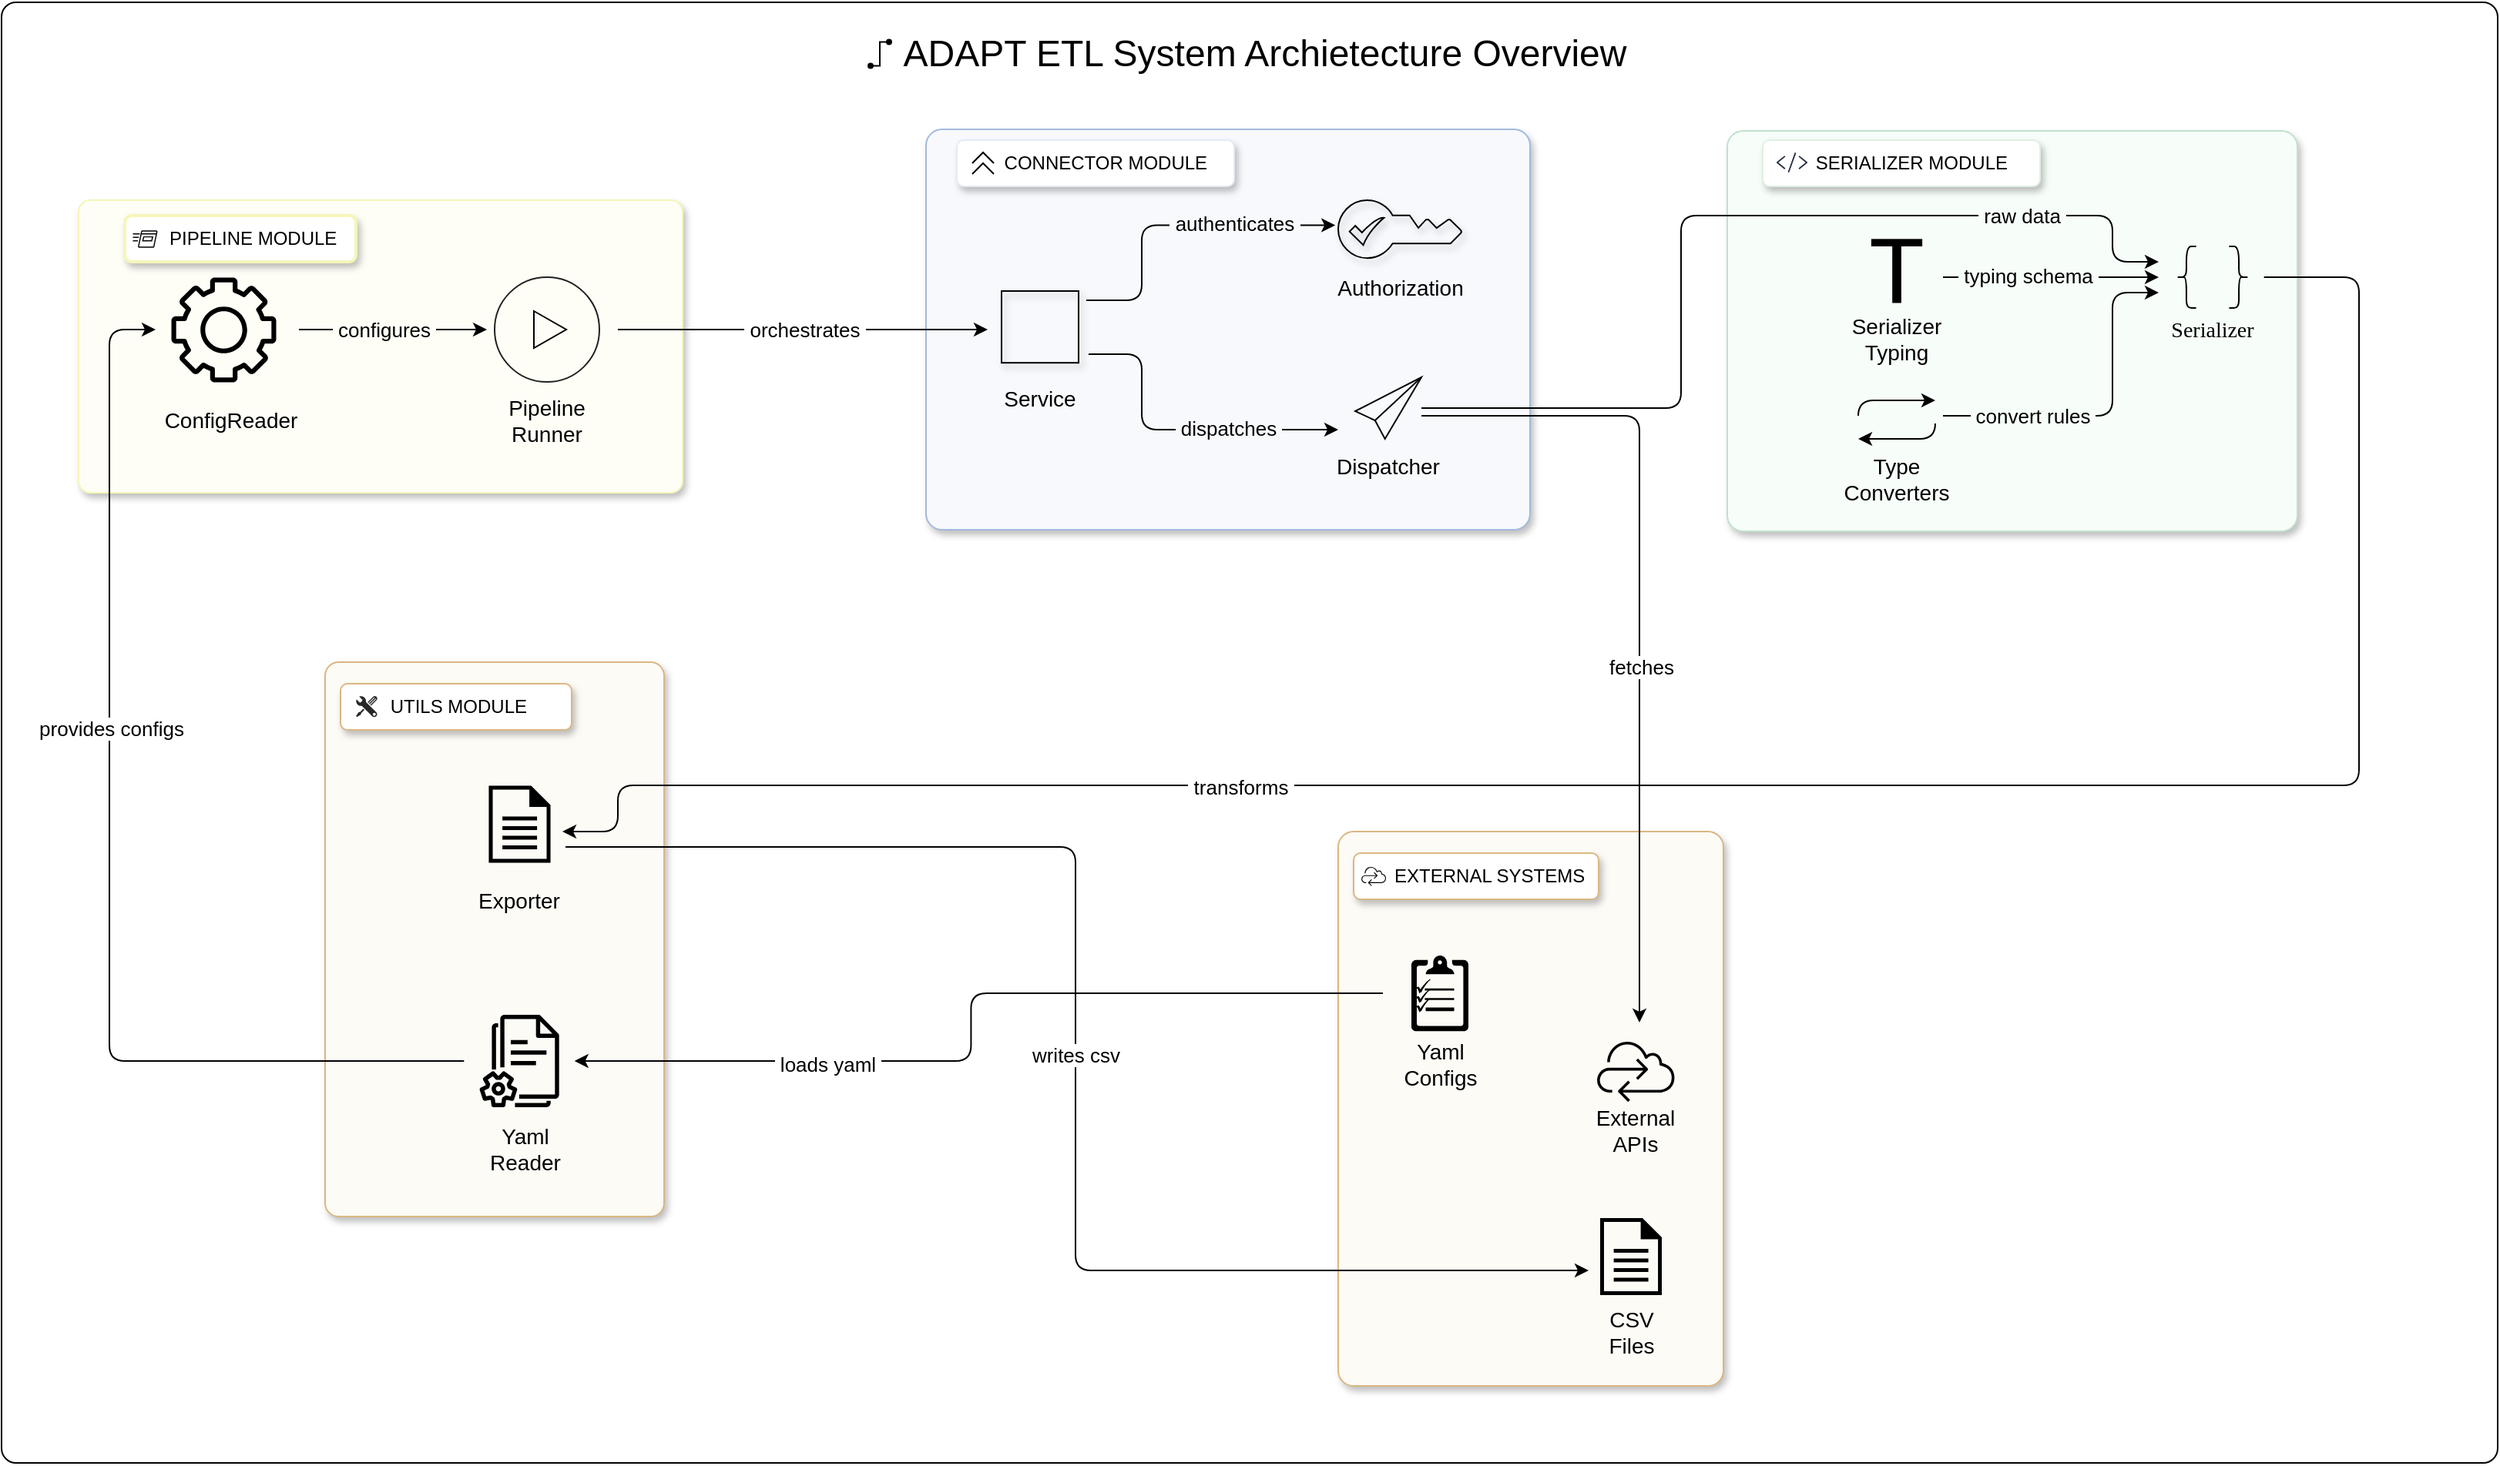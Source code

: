 <mxfile version="27.0.9">
  <diagram name="ADaPT ETL System Architecture Overview" id="7pOPjzTfK8qKfW7MXXrZ">
    <mxGraphModel dx="1763" dy="1303" grid="1" gridSize="10" guides="1" tooltips="1" connect="1" arrows="1" fold="1" page="1" pageScale="1" pageWidth="827" pageHeight="1169" math="0" shadow="0">
      <root>
        <mxCell id="0" />
        <mxCell id="1" parent="0" />
        <mxCell id="VY3dcJ5x0DCgXb4jfOs8-168" value="" style="rounded=1;whiteSpace=wrap;html=1;arcSize=1;" vertex="1" parent="1">
          <mxGeometry x="10" y="91.48" width="1620" height="948.52" as="geometry" />
        </mxCell>
        <mxCell id="VY3dcJ5x0DCgXb4jfOs8-24" value="" style="rounded=1;whiteSpace=wrap;html=1;fillColor=#F7F9FD;strokeColor=#A2BADE;gradientColor=none;arcSize=4;shadow=1;" vertex="1" parent="1">
          <mxGeometry x="610" y="174" width="392" height="260" as="geometry" />
        </mxCell>
        <mxCell id="VY3dcJ5x0DCgXb4jfOs8-89" value="" style="rounded=1;whiteSpace=wrap;html=1;fillColor=light-dark(#FDFBF6,#36210A);strokeColor=light-dark(#DAB782,#EDEDED);arcSize=4;gradientColor=none;shadow=1;" vertex="1" parent="1">
          <mxGeometry x="877.5" y="630" width="250" height="360" as="geometry" />
        </mxCell>
        <mxCell id="VY3dcJ5x0DCgXb4jfOs8-45" value="" style="rounded=1;whiteSpace=wrap;html=1;fillColor=#F7FDF9;strokeColor=#C2E1CC;gradientColor=none;arcSize=4;shadow=1;" vertex="1" parent="1">
          <mxGeometry x="1130" y="175" width="370" height="260" as="geometry" />
        </mxCell>
        <mxCell id="VY3dcJ5x0DCgXb4jfOs8-147" style="edgeStyle=orthogonalEdgeStyle;rounded=1;orthogonalLoop=1;jettySize=auto;html=1;exitX=1;exitY=0.5;exitDx=0;exitDy=0;curved=0;" edge="1" parent="1" source="VY3dcJ5x0DCgXb4jfOs8-70">
          <mxGeometry relative="1" as="geometry">
            <mxPoint x="1410" y="270" as="targetPoint" />
            <Array as="points">
              <mxPoint x="1270" y="270" />
            </Array>
          </mxGeometry>
        </mxCell>
        <mxCell id="VY3dcJ5x0DCgXb4jfOs8-155" value="&amp;nbsp;typing schema&amp;nbsp;" style="edgeLabel;html=1;align=center;verticalAlign=middle;resizable=0;points=[];labelBackgroundColor=light-dark(#f7fdf9, #ededed);fontSize=13;" vertex="1" connectable="0" parent="VY3dcJ5x0DCgXb4jfOs8-147">
          <mxGeometry x="-0.361" y="1" relative="1" as="geometry">
            <mxPoint x="10" as="offset" />
          </mxGeometry>
        </mxCell>
        <mxCell id="VY3dcJ5x0DCgXb4jfOs8-10" value="" style="rounded=1;whiteSpace=wrap;html=1;fillColor=#FEFEF6;strokeColor=#F5F6B9;gradientColor=none;arcSize=4;shadow=1;" vertex="1" parent="1">
          <mxGeometry x="60" y="220" width="392" height="190" as="geometry" />
        </mxCell>
        <mxCell id="VY3dcJ5x0DCgXb4jfOs8-16" style="edgeStyle=orthogonalEdgeStyle;rounded=0;orthogonalLoop=1;jettySize=auto;html=1;targetPerimeterSpacing=5;sourcePerimeterSpacing=5;endArrow=classic;endFill=1;" edge="1" parent="1" source="VY3dcJ5x0DCgXb4jfOs8-9" target="VY3dcJ5x0DCgXb4jfOs8-8">
          <mxGeometry relative="1" as="geometry" />
        </mxCell>
        <mxCell id="VY3dcJ5x0DCgXb4jfOs8-17" value="&amp;nbsp;configures&amp;nbsp;" style="edgeLabel;html=1;align=center;verticalAlign=middle;resizable=0;points=[];labelBackgroundColor=light-dark(#fefef6, #ededed);fontSize=13;" vertex="1" connectable="0" parent="VY3dcJ5x0DCgXb4jfOs8-16">
          <mxGeometry x="-0.217" y="-4" relative="1" as="geometry">
            <mxPoint x="7" y="-4" as="offset" />
          </mxGeometry>
        </mxCell>
        <mxCell id="VY3dcJ5x0DCgXb4jfOs8-9" value="" style="outlineConnect=0;fontColor=#232F3E;gradientColor=none;fillColor=#000000;strokeColor=default;verticalLabelPosition=bottom;verticalAlign=top;align=center;fontSize=12;fontStyle=0;pointerEvents=1;shape=mxgraph.aws4.gear;strokeWidth=0;shadow=0;perimeterSpacing=10;treeFolding=0;treeMoving=0;comic=0;noLabel=0;fixDash=0;container=0;dropTarget=0;editable=1;movable=1;resizable=1;rotatable=1;deletable=1;locked=0;connectable=1;resizeWidth=0;resizeHeight=0;fixedWidth=0;aspect=fixed;rotation=0;html=1;strokeOpacity=100;fillOpacity=100;metaEdit=0;backgroundOutline=0;" vertex="1" parent="1">
          <mxGeometry x="120" y="270" width="68" height="68" as="geometry" />
        </mxCell>
        <mxCell id="VY3dcJ5x0DCgXb4jfOs8-13" value="" style="group;strokeWidth=0;strokeColor=none;perimeterSpacing=10;aspect=fixed;" vertex="1" connectable="0" parent="1">
          <mxGeometry x="330" y="270" width="68" height="68" as="geometry" />
        </mxCell>
        <mxCell id="VY3dcJ5x0DCgXb4jfOs8-8" value="" style="html=1;verticalLabelPosition=bottom;labelBackgroundColor=#ffffff;verticalAlign=top;shadow=0;dashed=0;strokeWidth=1;shape=mxgraph.ios7.misc.circle;strokeColor=#222222;fillColor=none;" vertex="1" parent="VY3dcJ5x0DCgXb4jfOs8-13">
          <mxGeometry width="68" height="68" as="geometry" />
        </mxCell>
        <mxCell id="VY3dcJ5x0DCgXb4jfOs8-6" value="" style="html=1;verticalLabelPosition=bottom;align=center;labelBackgroundColor=#ffffff;verticalAlign=top;strokeWidth=1;strokeColor=default;shadow=0;dashed=0;shape=mxgraph.ios7.icons.play;gradientColor=none;fillColor=none;" vertex="1" parent="VY3dcJ5x0DCgXb4jfOs8-13">
          <mxGeometry x="25.5" y="22" width="21.0" height="24.0" as="geometry" />
        </mxCell>
        <mxCell id="VY3dcJ5x0DCgXb4jfOs8-20" value="ConfigReader" style="text;html=1;align=center;verticalAlign=middle;whiteSpace=wrap;rounded=0;fontSize=14;" vertex="1" parent="1">
          <mxGeometry x="129" y="348" width="60" height="30" as="geometry" />
        </mxCell>
        <mxCell id="VY3dcJ5x0DCgXb4jfOs8-21" value="Pipeline Runner" style="text;html=1;align=center;verticalAlign=middle;whiteSpace=wrap;rounded=0;fontSize=14;" vertex="1" parent="1">
          <mxGeometry x="334" y="348" width="60" height="30" as="geometry" />
        </mxCell>
        <mxCell id="VY3dcJ5x0DCgXb4jfOs8-22" value="&amp;nbsp; &amp;nbsp; &amp;nbsp;PIPELINE MODULE" style="text;html=1;align=center;verticalAlign=middle;whiteSpace=wrap;rounded=1;fillColor=default;strokeColor=light-dark(#F5F6B9,#EDEDED);strokeWidth=2;glass=0;shadow=1;" vertex="1" parent="1">
          <mxGeometry x="90" y="230" width="150" height="30" as="geometry" />
        </mxCell>
        <mxCell id="VY3dcJ5x0DCgXb4jfOs8-33" value="&amp;nbsp; &amp;nbsp; CONNECTOR MODULE" style="text;html=1;align=center;verticalAlign=middle;whiteSpace=wrap;rounded=1;fillColor=default;strokeColor=#E3EBF7;shadow=1;" vertex="1" parent="1">
          <mxGeometry x="630" y="181" width="180" height="30" as="geometry" />
        </mxCell>
        <mxCell id="VY3dcJ5x0DCgXb4jfOs8-48" value="&amp;nbsp; &amp;nbsp; SERIALIZER MODULE" style="text;html=1;align=center;verticalAlign=middle;whiteSpace=wrap;rounded=1;fillColor=default;strokeColor=#DEF0E3;shadow=1;" vertex="1" parent="1">
          <mxGeometry x="1153" y="181" width="180" height="30" as="geometry" />
        </mxCell>
        <mxCell id="VY3dcJ5x0DCgXb4jfOs8-92" value="&amp;nbsp; &amp;nbsp; &amp;nbsp;EXTERNAL SYSTEMS" style="text;html=1;align=center;verticalAlign=middle;whiteSpace=wrap;rounded=1;fillColor=default;strokeColor=#DAB782;shadow=1;" vertex="1" parent="1">
          <mxGeometry x="887.5" y="644" width="159" height="30" as="geometry" />
        </mxCell>
        <mxCell id="VY3dcJ5x0DCgXb4jfOs8-109" value="" style="rounded=1;whiteSpace=wrap;html=1;fillColor=#FDFBF6;strokeColor=light-dark(#DAB782,#EDEDED);gradientColor=none;arcSize=4;shadow=1;" vertex="1" parent="1">
          <mxGeometry x="220" y="520" width="220" height="360" as="geometry" />
        </mxCell>
        <mxCell id="VY3dcJ5x0DCgXb4jfOs8-110" value="&amp;nbsp;UTILS MODULE" style="text;html=1;align=center;verticalAlign=middle;whiteSpace=wrap;rounded=1;fillColor=default;strokeColor=#DAB782;shadow=1;" vertex="1" parent="1">
          <mxGeometry x="230" y="534" width="150" height="30" as="geometry" />
        </mxCell>
        <mxCell id="VY3dcJ5x0DCgXb4jfOs8-166" style="edgeStyle=orthogonalEdgeStyle;rounded=1;orthogonalLoop=1;jettySize=auto;html=1;curved=0;" edge="1" parent="1" source="VY3dcJ5x0DCgXb4jfOs8-111" target="VY3dcJ5x0DCgXb4jfOs8-9">
          <mxGeometry relative="1" as="geometry">
            <Array as="points">
              <mxPoint x="80" y="779" />
              <mxPoint x="80" y="304" />
            </Array>
          </mxGeometry>
        </mxCell>
        <mxCell id="VY3dcJ5x0DCgXb4jfOs8-167" value="provides configs" style="edgeLabel;html=1;align=center;verticalAlign=middle;resizable=0;points=[];fontSize=13;" vertex="1" connectable="0" parent="VY3dcJ5x0DCgXb4jfOs8-166">
          <mxGeometry x="0.215" y="-1" relative="1" as="geometry">
            <mxPoint as="offset" />
          </mxGeometry>
        </mxCell>
        <mxCell id="VY3dcJ5x0DCgXb4jfOs8-111" value="" style="outlineConnect=0;fontColor=#232F3E;gradientColor=none;fillColor=#000000;strokeColor=none;dashed=0;verticalLabelPosition=bottom;verticalAlign=top;align=center;html=1;fontSize=12;fontStyle=0;pointerEvents=1;shape=mxgraph.aws4.documents2;strokeWidth=20;perimeterSpacing=10;fillStyle=solid;shadow=0;aspect=fixed;" vertex="1" parent="1">
          <mxGeometry x="320" y="749" width="52" height="60" as="geometry" />
        </mxCell>
        <mxCell id="VY3dcJ5x0DCgXb4jfOs8-113" value="" style="sketch=0;aspect=fixed;pointerEvents=1;shadow=0;dashed=0;html=1;strokeColor=default;labelPosition=center;verticalLabelPosition=bottom;verticalAlign=top;align=center;fillColor=#000000;shape=mxgraph.mscae.enterprise.document;strokeWidth=0;perimeterSpacing=10;" vertex="1" parent="1">
          <mxGeometry x="326" y="600" width="40" height="50" as="geometry" />
        </mxCell>
        <mxCell id="VY3dcJ5x0DCgXb4jfOs8-115" value="Exporter" style="text;html=1;align=center;verticalAlign=middle;whiteSpace=wrap;rounded=0;fontSize=14;" vertex="1" parent="1">
          <mxGeometry x="316" y="660" width="60" height="30" as="geometry" />
        </mxCell>
        <mxCell id="VY3dcJ5x0DCgXb4jfOs8-116" value="Yaml Reader" style="text;html=1;align=center;verticalAlign=middle;whiteSpace=wrap;rounded=0;fontSize=14;" vertex="1" parent="1">
          <mxGeometry x="320" y="821" width="60" height="30" as="geometry" />
        </mxCell>
        <mxCell id="VY3dcJ5x0DCgXb4jfOs8-123" value="" style="sketch=0;outlineConnect=0;fontColor=#232F3E;gradientColor=none;strokeColor=default;fillColor=none;dashed=0;verticalLabelPosition=bottom;verticalAlign=top;align=center;html=1;fontSize=12;fontStyle=0;aspect=fixed;shape=mxgraph.aws4.resourceIcon;resIcon=mxgraph.aws4.run_command;strokeWidth=0;" vertex="1" parent="1">
          <mxGeometry x="93" y="235" width="20" height="20" as="geometry" />
        </mxCell>
        <mxCell id="VY3dcJ5x0DCgXb4jfOs8-126" value="" style="fillColor=light-dark(#FDFBF6,#36210A);verticalLabelPosition=bottom;sketch=0;html=1;strokeColor=default;verticalAlign=top;align=center;points=[[0.145,0.145,0],[0.5,0,0],[0.855,0.145,0],[1,0.5,0],[0.855,0.855,0],[0.5,1,0],[0.145,0.855,0],[0,0.5,0]];pointerEvents=1;shape=mxgraph.cisco_safe.compositeIcon;bgIcon=ellipse;resIcon=mxgraph.cisco_safe.capability.policy_configuration;aspect=fixed;" vertex="1" parent="1">
          <mxGeometry x="906.5" y="698" width="74" height="74" as="geometry" />
        </mxCell>
        <mxCell id="VY3dcJ5x0DCgXb4jfOs8-117" value="Yaml Configs" style="text;html=1;align=center;verticalAlign=middle;whiteSpace=wrap;rounded=0;fontSize=14;" vertex="1" parent="1">
          <mxGeometry x="913.5" y="766" width="60" height="30" as="geometry" />
        </mxCell>
        <mxCell id="VY3dcJ5x0DCgXb4jfOs8-127" value="" style="verticalLabelPosition=bottom;sketch=0;html=1;fillColor=#282828;strokeColor=none;verticalAlign=top;pointerEvents=1;align=center;shape=mxgraph.cisco_safe.people_places_things_icons.icon10;aspect=fixed;" vertex="1" parent="1">
          <mxGeometry x="240" y="542.05" width="14" height="13.86" as="geometry" />
        </mxCell>
        <mxCell id="VY3dcJ5x0DCgXb4jfOs8-129" value="" style="sketch=0;points=[[0,0,0],[0.25,0,0],[0.5,0,0],[0.75,0,0],[1,0,0],[0,1,0],[0.25,1,0],[0.5,1,0],[0.75,1,0],[1,1,0],[0,0.25,0],[0,0.5,0],[0,0.75,0],[1,0.25,0],[1,0.5,0],[1,0.75,0]];outlineConnect=0;fontColor=#232F3E;fillColor=none;strokeColor=none;dashed=0;verticalLabelPosition=bottom;verticalAlign=top;align=center;html=1;fontSize=12;fontStyle=0;aspect=fixed;shape=mxgraph.aws4.resourceIcon;resIcon=mxgraph.aws4.cloud_control_api;" vertex="1" parent="1">
          <mxGeometry x="890.5" y="648.98" width="20" height="20" as="geometry" />
        </mxCell>
        <mxCell id="VY3dcJ5x0DCgXb4jfOs8-130" value="" style="pointerEvents=1;verticalLabelPosition=bottom;shadow=0;dashed=0;align=center;html=1;verticalAlign=top;shape=mxgraph.electrical.miscellaneous.plug_socket_connection;aspect=fixed;" vertex="1" parent="1">
          <mxGeometry x="640" y="189" width="14" height="14" as="geometry" />
        </mxCell>
        <mxCell id="VY3dcJ5x0DCgXb4jfOs8-132" value="" style="sketch=0;outlineConnect=0;fontColor=#232F3E;gradientColor=none;fillColor=#232F3D;strokeColor=none;dashed=0;verticalLabelPosition=bottom;verticalAlign=top;align=center;html=1;fontSize=12;fontStyle=0;aspect=fixed;pointerEvents=1;shape=mxgraph.aws4.programming_language;" vertex="1" parent="1">
          <mxGeometry x="1162" y="189" width="20" height="13.09" as="geometry" />
        </mxCell>
        <mxCell id="VY3dcJ5x0DCgXb4jfOs8-133" value="" style="group" vertex="1" connectable="0" parent="1">
          <mxGeometry x="654" y="281" width="60" height="82.65" as="geometry" />
        </mxCell>
        <mxCell id="VY3dcJ5x0DCgXb4jfOs8-31" value="Service" style="text;html=1;align=center;verticalAlign=middle;whiteSpace=wrap;rounded=0;fontSize=14;" vertex="1" parent="VY3dcJ5x0DCgXb4jfOs8-133">
          <mxGeometry y="52.65" width="60" height="30" as="geometry" />
        </mxCell>
        <mxCell id="VY3dcJ5x0DCgXb4jfOs8-35" value="" style="points=[];aspect=fixed;html=1;align=center;shadow=1;dashed=0;fillColor=none;strokeColor=default;shape=mxgraph.alibaba_cloud.ecs_elastic_compute_service;" vertex="1" parent="VY3dcJ5x0DCgXb4jfOs8-133">
          <mxGeometry x="5" y="-2" width="50" height="46.6" as="geometry" />
        </mxCell>
        <mxCell id="VY3dcJ5x0DCgXb4jfOs8-134" style="edgeStyle=orthogonalEdgeStyle;rounded=0;orthogonalLoop=1;jettySize=auto;html=1;targetPerimeterSpacing=5;sourcePerimeterSpacing=5;endSize=6;shadow=0;strokeColor=default;align=center;verticalAlign=middle;fontFamily=Helvetica;fontSize=11;fontColor=default;labelBackgroundColor=default;endArrow=classic;" edge="1" parent="1">
          <mxGeometry relative="1" as="geometry">
            <mxPoint x="410" y="304" as="sourcePoint" />
            <mxPoint x="650" y="304" as="targetPoint" />
          </mxGeometry>
        </mxCell>
        <mxCell id="VY3dcJ5x0DCgXb4jfOs8-135" value="&amp;nbsp;orchestrates&amp;nbsp;" style="edgeLabel;html=1;align=center;verticalAlign=middle;resizable=0;points=[];fontSize=13;" vertex="1" connectable="0" parent="VY3dcJ5x0DCgXb4jfOs8-134">
          <mxGeometry x="-0.12" y="1" relative="1" as="geometry">
            <mxPoint x="15" y="1" as="offset" />
          </mxGeometry>
        </mxCell>
        <mxCell id="VY3dcJ5x0DCgXb4jfOs8-136" value="" style="group;fontSize=14;" vertex="1" connectable="0" parent="1">
          <mxGeometry x="877.5" y="220" width="80" height="72" as="geometry" />
        </mxCell>
        <mxCell id="VY3dcJ5x0DCgXb4jfOs8-32" value="Authorization" style="text;html=1;align=center;verticalAlign=middle;whiteSpace=wrap;rounded=0;fontSize=14;" vertex="1" parent="VY3dcJ5x0DCgXb4jfOs8-136">
          <mxGeometry x="10" y="42" width="60" height="30" as="geometry" />
        </mxCell>
        <mxCell id="VY3dcJ5x0DCgXb4jfOs8-37" value="" style="sketch=0;html=1;aspect=fixed;strokeColor=default;shadow=1;fillColor=none;verticalAlign=top;labelPosition=center;verticalLabelPosition=bottom;shape=mxgraph.gcp2.key" vertex="1" parent="VY3dcJ5x0DCgXb4jfOs8-136">
          <mxGeometry width="80" height="37.6" as="geometry" />
        </mxCell>
        <mxCell id="VY3dcJ5x0DCgXb4jfOs8-137" value="" style="group;fontSize=14;" vertex="1" connectable="0" parent="1">
          <mxGeometry x="880" y="335" width="60" height="73" as="geometry" />
        </mxCell>
        <mxCell id="VY3dcJ5x0DCgXb4jfOs8-38" value="" style="html=1;verticalLabelPosition=bottom;align=center;labelBackgroundColor=#ffffff;verticalAlign=top;strokeWidth=1;strokeColor=light-dark(#050505, #32a0ff);shadow=0;dashed=0;shape=mxgraph.ios7.icons.pointer;fillColor=none;" vertex="1" parent="VY3dcJ5x0DCgXb4jfOs8-137">
          <mxGeometry x="8.5" width="43" height="40" as="geometry" />
        </mxCell>
        <mxCell id="VY3dcJ5x0DCgXb4jfOs8-39" value="Dispatcher" style="text;html=1;align=center;verticalAlign=middle;whiteSpace=wrap;rounded=0;fontSize=14;" vertex="1" parent="VY3dcJ5x0DCgXb4jfOs8-137">
          <mxGeometry y="43" width="60" height="30" as="geometry" />
        </mxCell>
        <mxCell id="VY3dcJ5x0DCgXb4jfOs8-140" style="edgeStyle=orthogonalEdgeStyle;rounded=1;orthogonalLoop=1;jettySize=auto;html=1;curved=0;entryX=-0.024;entryY=0.432;entryDx=0;entryDy=0;entryPerimeter=0;" edge="1" parent="1" target="VY3dcJ5x0DCgXb4jfOs8-37">
          <mxGeometry relative="1" as="geometry">
            <mxPoint x="714" y="285" as="sourcePoint" />
            <mxPoint x="850" y="236" as="targetPoint" />
            <Array as="points">
              <mxPoint x="750" y="285" />
              <mxPoint x="750" y="236" />
            </Array>
          </mxGeometry>
        </mxCell>
        <mxCell id="VY3dcJ5x0DCgXb4jfOs8-142" value="&amp;nbsp;authenticates&amp;nbsp;" style="edgeLabel;html=1;align=center;verticalAlign=middle;resizable=0;points=[];labelBackgroundColor=light-dark(#f7f9fd, #ededed);fontSize=13;" vertex="1" connectable="0" parent="VY3dcJ5x0DCgXb4jfOs8-140">
          <mxGeometry x="0.157" y="-2" relative="1" as="geometry">
            <mxPoint x="23" y="-3" as="offset" />
          </mxGeometry>
        </mxCell>
        <mxCell id="VY3dcJ5x0DCgXb4jfOs8-141" style="edgeStyle=orthogonalEdgeStyle;rounded=1;orthogonalLoop=1;jettySize=auto;html=1;curved=0;entryX=-0.024;entryY=0.432;entryDx=0;entryDy=0;entryPerimeter=0;" edge="1" parent="1">
          <mxGeometry relative="1" as="geometry">
            <mxPoint x="715.5" y="320" as="sourcePoint" />
            <mxPoint x="877.5" y="369" as="targetPoint" />
            <Array as="points">
              <mxPoint x="750" y="320" />
              <mxPoint x="750" y="369" />
            </Array>
          </mxGeometry>
        </mxCell>
        <mxCell id="VY3dcJ5x0DCgXb4jfOs8-143" value="&amp;nbsp;dispatches&amp;nbsp;" style="edgeLabel;html=1;align=center;verticalAlign=middle;resizable=0;points=[];labelBackgroundColor=light-dark(#f7f9fd, #ededed);fontSize=13;" vertex="1" connectable="0" parent="VY3dcJ5x0DCgXb4jfOs8-141">
          <mxGeometry x="0.194" y="1" relative="1" as="geometry">
            <mxPoint x="13" as="offset" />
          </mxGeometry>
        </mxCell>
        <mxCell id="VY3dcJ5x0DCgXb4jfOs8-145" value="" style="group;fontSize=14;" vertex="1" connectable="0" parent="1">
          <mxGeometry x="1410" y="250" width="70" height="70" as="geometry" />
        </mxCell>
        <mxCell id="VY3dcJ5x0DCgXb4jfOs8-47" value="Serializer" style="text;html=1;align=center;verticalAlign=middle;whiteSpace=wrap;rounded=0;fontFamily=Verdana;fontSize=14;" vertex="1" parent="VY3dcJ5x0DCgXb4jfOs8-145">
          <mxGeometry y="40" width="70" height="30" as="geometry" />
        </mxCell>
        <mxCell id="VY3dcJ5x0DCgXb4jfOs8-76" value="" style="group" vertex="1" connectable="0" parent="VY3dcJ5x0DCgXb4jfOs8-145">
          <mxGeometry x="11.667" width="46.667" height="40" as="geometry" />
        </mxCell>
        <mxCell id="VY3dcJ5x0DCgXb4jfOs8-74" value="" style="shape=curlyBracket;whiteSpace=wrap;html=1;rounded=1;labelPosition=left;verticalLabelPosition=middle;align=right;verticalAlign=middle;" vertex="1" parent="VY3dcJ5x0DCgXb4jfOs8-76">
          <mxGeometry width="12.613" height="40" as="geometry" />
        </mxCell>
        <mxCell id="VY3dcJ5x0DCgXb4jfOs8-75" value="" style="shape=curlyBracket;whiteSpace=wrap;html=1;rounded=1;flipH=1;labelPosition=right;verticalLabelPosition=middle;align=left;verticalAlign=middle;" vertex="1" parent="VY3dcJ5x0DCgXb4jfOs8-76">
          <mxGeometry x="34.054" width="12.613" height="40" as="geometry" />
        </mxCell>
        <mxCell id="VY3dcJ5x0DCgXb4jfOs8-149" style="edgeStyle=orthogonalEdgeStyle;rounded=1;orthogonalLoop=1;jettySize=auto;html=1;curved=0;" edge="1" parent="1" source="VY3dcJ5x0DCgXb4jfOs8-38">
          <mxGeometry relative="1" as="geometry">
            <mxPoint x="1410" y="260" as="targetPoint" />
            <Array as="points">
              <mxPoint x="1100" y="355" />
              <mxPoint x="1100" y="230" />
              <mxPoint x="1380" y="230" />
              <mxPoint x="1380" y="260" />
            </Array>
          </mxGeometry>
        </mxCell>
        <mxCell id="VY3dcJ5x0DCgXb4jfOs8-154" value="&amp;nbsp;raw data&amp;nbsp;" style="edgeLabel;html=1;align=center;verticalAlign=middle;resizable=0;points=[];labelBackgroundColor=light-dark(#f7fdf9, #ededed);fontSize=13;" vertex="1" connectable="0" parent="VY3dcJ5x0DCgXb4jfOs8-149">
          <mxGeometry x="0.556" relative="1" as="geometry">
            <mxPoint x="21" as="offset" />
          </mxGeometry>
        </mxCell>
        <mxCell id="VY3dcJ5x0DCgXb4jfOs8-150" value="" style="group" vertex="1" connectable="0" parent="1">
          <mxGeometry x="1210" y="350" width="60" height="70" as="geometry" />
        </mxCell>
        <mxCell id="VY3dcJ5x0DCgXb4jfOs8-82" value="" style="group" vertex="1" connectable="0" parent="VY3dcJ5x0DCgXb4jfOs8-150">
          <mxGeometry x="5" width="50" height="25" as="geometry" />
        </mxCell>
        <mxCell id="VY3dcJ5x0DCgXb4jfOs8-80" value="" style="curved=1;endArrow=classic;html=1;rounded=0;" edge="1" parent="VY3dcJ5x0DCgXb4jfOs8-82">
          <mxGeometry width="50" height="50" relative="1" as="geometry">
            <mxPoint y="10" as="sourcePoint" />
            <mxPoint x="50" as="targetPoint" />
            <Array as="points">
              <mxPoint />
              <mxPoint x="20" />
            </Array>
          </mxGeometry>
        </mxCell>
        <mxCell id="VY3dcJ5x0DCgXb4jfOs8-81" value="" style="curved=1;endArrow=classic;html=1;rounded=0;orthogonalLoop=0;editable=1;movable=1;resizable=1;rotatable=1;deletable=1;locked=0;connectable=1;ignoreEdge=0;orthogonal=1;horizontal=1;" edge="1" parent="VY3dcJ5x0DCgXb4jfOs8-82">
          <mxGeometry width="50" height="50" relative="1" as="geometry">
            <mxPoint x="50" y="15" as="sourcePoint" />
            <mxPoint y="25" as="targetPoint" />
            <Array as="points">
              <mxPoint x="50" y="25" />
              <mxPoint x="30" y="25" />
            </Array>
          </mxGeometry>
        </mxCell>
        <mxCell id="VY3dcJ5x0DCgXb4jfOs8-152" style="edgeStyle=orthogonalEdgeStyle;rounded=1;orthogonalLoop=1;jettySize=auto;html=1;curved=0;" edge="1" parent="VY3dcJ5x0DCgXb4jfOs8-150">
          <mxGeometry relative="1" as="geometry">
            <mxPoint x="200" y="-70" as="targetPoint" />
            <mxPoint x="60" y="10" as="sourcePoint" />
            <Array as="points">
              <mxPoint x="170" y="10" />
              <mxPoint x="170" y="-70" />
            </Array>
          </mxGeometry>
        </mxCell>
        <mxCell id="VY3dcJ5x0DCgXb4jfOs8-153" value="&amp;nbsp;convert rules&amp;nbsp;" style="edgeLabel;html=1;align=center;verticalAlign=middle;resizable=0;points=[];labelBackgroundColor=light-dark(#f7fdf9, #ededed);fontSize=13;" vertex="1" connectable="0" parent="VY3dcJ5x0DCgXb4jfOs8-152">
          <mxGeometry x="-0.568" relative="1" as="geometry">
            <mxPoint x="10" as="offset" />
          </mxGeometry>
        </mxCell>
        <mxCell id="VY3dcJ5x0DCgXb4jfOs8-114" value="Type Converters" style="text;html=1;align=center;verticalAlign=middle;whiteSpace=wrap;rounded=0;fontSize=14;" vertex="1" parent="VY3dcJ5x0DCgXb4jfOs8-150">
          <mxGeometry y="36" width="60" height="30" as="geometry" />
        </mxCell>
        <mxCell id="VY3dcJ5x0DCgXb4jfOs8-151" value="" style="group;fontSize=14;" vertex="1" connectable="0" parent="1">
          <mxGeometry x="1210" y="250" width="60" height="70" as="geometry" />
        </mxCell>
        <mxCell id="VY3dcJ5x0DCgXb4jfOs8-70" value="&lt;pre&gt;&lt;font style=&quot;font-size: 63px;&quot; face=&quot;Courier New&quot;&gt;T&lt;/font&gt;&lt;/pre&gt;" style="text;html=1;align=center;verticalAlign=middle;whiteSpace=wrap;rounded=0;" vertex="1" parent="VY3dcJ5x0DCgXb4jfOs8-151">
          <mxGeometry y="5" width="60" height="30" as="geometry" />
        </mxCell>
        <mxCell id="VY3dcJ5x0DCgXb4jfOs8-46" value="Serializer Typing" style="text;html=1;align=center;verticalAlign=middle;whiteSpace=wrap;rounded=0;fontFamily=Helvetica;fontSize=14;" vertex="1" parent="VY3dcJ5x0DCgXb4jfOs8-151">
          <mxGeometry y="45" width="60" height="30" as="geometry" />
        </mxCell>
        <mxCell id="VY3dcJ5x0DCgXb4jfOs8-156" value="" style="group" vertex="1" connectable="0" parent="1">
          <mxGeometry x="1033" y="761" width="75" height="78" as="geometry" />
        </mxCell>
        <mxCell id="VY3dcJ5x0DCgXb4jfOs8-118" value="External APIs" style="text;html=1;align=center;verticalAlign=middle;whiteSpace=wrap;rounded=0;fontSize=14;" vertex="1" parent="VY3dcJ5x0DCgXb4jfOs8-156">
          <mxGeometry y="48" width="75" height="30" as="geometry" />
        </mxCell>
        <mxCell id="VY3dcJ5x0DCgXb4jfOs8-128" value="" style="sketch=0;points=[[0,0,0],[0.25,0,0],[0.5,0,0],[0.75,0,0],[1,0,0],[0,1,0],[0.25,1,0],[0.5,1,0],[0.75,1,0],[1,1,0],[0,0.25,0],[0,0.5,0],[0,0.75,0],[1,0.25,0],[1,0.5,0],[1,0.75,0]];outlineConnect=0;fontColor=#232F3E;fillColor=none;strokeColor=none;dashed=0;verticalLabelPosition=bottom;verticalAlign=top;align=center;html=1;fontSize=12;fontStyle=0;aspect=fixed;shape=mxgraph.aws4.resourceIcon;resIcon=mxgraph.aws4.cloud_control_api;" vertex="1" parent="VY3dcJ5x0DCgXb4jfOs8-156">
          <mxGeometry x="6" y="-7" width="63" height="63" as="geometry" />
        </mxCell>
        <mxCell id="VY3dcJ5x0DCgXb4jfOs8-157" value="" style="group;perimeterSpacing=0;" vertex="1" connectable="0" parent="1">
          <mxGeometry x="1037.5" y="890" width="60" height="80" as="geometry" />
        </mxCell>
        <mxCell id="VY3dcJ5x0DCgXb4jfOs8-108" value="" style="sketch=0;aspect=fixed;pointerEvents=1;shadow=0;dashed=0;html=1;strokeColor=none;labelPosition=center;verticalLabelPosition=bottom;verticalAlign=top;align=center;fillColor=#000000;shape=mxgraph.mscae.enterprise.document" vertex="1" parent="VY3dcJ5x0DCgXb4jfOs8-157">
          <mxGeometry x="10" y="-9" width="40" height="50" as="geometry" />
        </mxCell>
        <mxCell id="VY3dcJ5x0DCgXb4jfOs8-119" value="CSV Files" style="text;html=1;align=center;verticalAlign=middle;whiteSpace=wrap;rounded=0;fontSize=14;" vertex="1" parent="VY3dcJ5x0DCgXb4jfOs8-157">
          <mxGeometry y="50" width="60" height="30" as="geometry" />
        </mxCell>
        <mxCell id="VY3dcJ5x0DCgXb4jfOs8-158" style="edgeStyle=orthogonalEdgeStyle;rounded=1;orthogonalLoop=1;jettySize=auto;html=1;curved=0;" edge="1" parent="1" source="VY3dcJ5x0DCgXb4jfOs8-38" target="VY3dcJ5x0DCgXb4jfOs8-128">
          <mxGeometry relative="1" as="geometry">
            <Array as="points">
              <mxPoint x="1073" y="360" />
            </Array>
          </mxGeometry>
        </mxCell>
        <mxCell id="VY3dcJ5x0DCgXb4jfOs8-160" value="fetches" style="edgeLabel;html=1;align=center;verticalAlign=middle;resizable=0;points=[];fontSize=13;" vertex="1" connectable="0" parent="VY3dcJ5x0DCgXb4jfOs8-158">
          <mxGeometry x="0.137" y="1" relative="1" as="geometry">
            <mxPoint as="offset" />
          </mxGeometry>
        </mxCell>
        <mxCell id="VY3dcJ5x0DCgXb4jfOs8-159" style="edgeStyle=orthogonalEdgeStyle;rounded=1;orthogonalLoop=1;jettySize=auto;html=1;sourcePerimeterSpacing=10;targetPerimeterSpacing=10;curved=0;" edge="1" parent="1" source="VY3dcJ5x0DCgXb4jfOs8-75">
          <mxGeometry relative="1" as="geometry">
            <mxPoint x="374" y="630" as="targetPoint" />
            <Array as="points">
              <mxPoint x="1540" y="270" />
              <mxPoint x="1540" y="600" />
              <mxPoint x="410" y="600" />
              <mxPoint x="410" y="630" />
            </Array>
          </mxGeometry>
        </mxCell>
        <mxCell id="VY3dcJ5x0DCgXb4jfOs8-161" value="&amp;nbsp;transforms&amp;nbsp;" style="edgeLabel;html=1;align=center;verticalAlign=middle;resizable=0;points=[];fontSize=13;" vertex="1" connectable="0" parent="VY3dcJ5x0DCgXb4jfOs8-159">
          <mxGeometry x="0.408" y="1" relative="1" as="geometry">
            <mxPoint as="offset" />
          </mxGeometry>
        </mxCell>
        <mxCell id="VY3dcJ5x0DCgXb4jfOs8-162" style="edgeStyle=orthogonalEdgeStyle;rounded=1;orthogonalLoop=1;jettySize=auto;html=1;targetPerimeterSpacing=10;sourcePerimeterSpacing=0;curved=0;" edge="1" parent="1" source="VY3dcJ5x0DCgXb4jfOs8-113">
          <mxGeometry relative="1" as="geometry">
            <mxPoint x="1040" y="915" as="targetPoint" />
            <Array as="points">
              <mxPoint x="707" y="640" />
              <mxPoint x="707" y="915" />
            </Array>
          </mxGeometry>
        </mxCell>
        <mxCell id="VY3dcJ5x0DCgXb4jfOs8-163" value="writes csv" style="edgeLabel;html=1;align=center;verticalAlign=middle;resizable=0;points=[];fontSize=13;" vertex="1" connectable="0" parent="VY3dcJ5x0DCgXb4jfOs8-162">
          <mxGeometry x="-0.007" relative="1" as="geometry">
            <mxPoint as="offset" />
          </mxGeometry>
        </mxCell>
        <mxCell id="VY3dcJ5x0DCgXb4jfOs8-164" style="edgeStyle=orthogonalEdgeStyle;rounded=1;orthogonalLoop=1;jettySize=auto;html=1;curved=0;exitX=0;exitY=0.5;exitDx=0;exitDy=0;exitPerimeter=0;" edge="1" parent="1" source="VY3dcJ5x0DCgXb4jfOs8-126" target="VY3dcJ5x0DCgXb4jfOs8-111">
          <mxGeometry relative="1" as="geometry" />
        </mxCell>
        <mxCell id="VY3dcJ5x0DCgXb4jfOs8-165" value="&amp;nbsp;loads yaml&amp;nbsp;" style="edgeLabel;html=1;align=center;verticalAlign=middle;resizable=0;points=[];fontSize=13;" vertex="1" connectable="0" parent="VY3dcJ5x0DCgXb4jfOs8-164">
          <mxGeometry x="0.424" y="2" relative="1" as="geometry">
            <mxPoint as="offset" />
          </mxGeometry>
        </mxCell>
        <mxCell id="VY3dcJ5x0DCgXb4jfOs8-169" value="ADAPT ETL System Archietecture Overview" style="text;html=1;align=center;verticalAlign=middle;whiteSpace=wrap;rounded=0;fontSize=24;fillColor=default;fontStyle=0" vertex="1" parent="1">
          <mxGeometry x="545" y="110" width="570" height="30" as="geometry" />
        </mxCell>
        <mxCell id="VY3dcJ5x0DCgXb4jfOs8-171" value="" style="endArrow=oval;html=1;rounded=0;endSize=3;startSize=3;startFill=1;endFill=1;edgeStyle=elbowEdgeStyle;strokeColor=default;startArrow=oval;strokeWidth=1;" edge="1" parent="1">
          <mxGeometry width="50" height="50" relative="1" as="geometry">
            <mxPoint x="574" y="132.75" as="sourcePoint" />
            <mxPoint x="586" y="117.25" as="targetPoint" />
          </mxGeometry>
        </mxCell>
      </root>
    </mxGraphModel>
  </diagram>
</mxfile>
